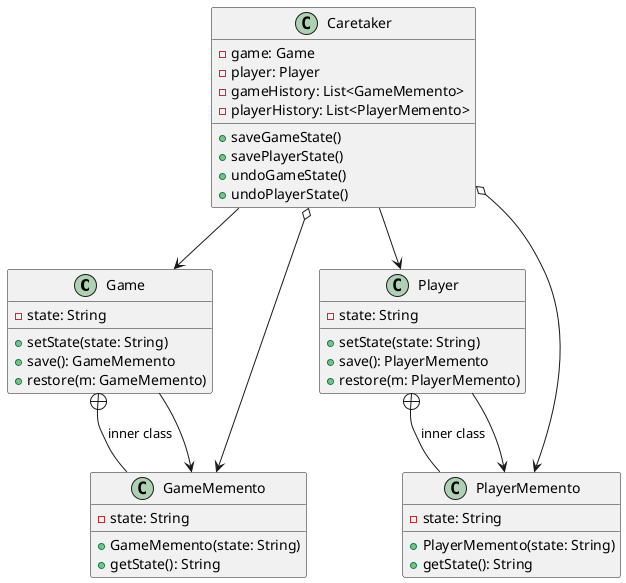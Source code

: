 @startuml

class Game {
    - state: String
    + setState(state: String)
    + save(): GameMemento
    + restore(m: GameMemento)
}

class GameMemento {
    - state: String
    + GameMemento(state: String)
    + getState(): String
}

class Player {
    - state: String
    + setState(state: String)
    + save(): PlayerMemento
    + restore(m: PlayerMemento)
}

Player +-- PlayerMemento : inner class
Game +-- GameMemento : inner class 

class PlayerMemento {
    - state: String
    + PlayerMemento(state: String)
    + getState(): String
}

class Caretaker {
    - game: Game
    - player: Player
    - gameHistory: List<GameMemento>
    - playerHistory: List<PlayerMemento>
    + saveGameState()
    + savePlayerState()
    + undoGameState()
    + undoPlayerState()
}

Game --> GameMemento
Player --> PlayerMemento
Caretaker --> Game
Caretaker --> Player
Caretaker o--> GameMemento
Caretaker o--> PlayerMemento

@enduml
